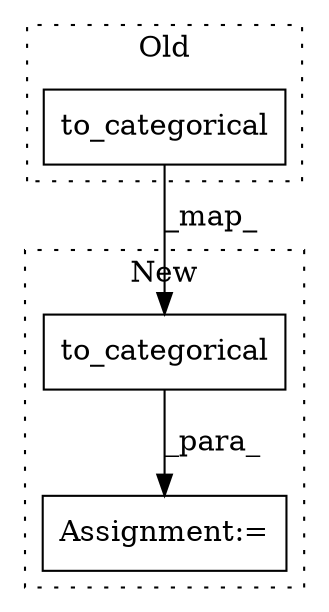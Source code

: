 digraph G {
subgraph cluster0 {
1 [label="to_categorical" a="32" s="5807,5840" l="15,1" shape="box"];
label = "Old";
style="dotted";
}
subgraph cluster1 {
2 [label="to_categorical" a="32" s="5171,5204" l="15,1" shape="box"];
3 [label="Assignment:=" a="7" s="5222" l="1" shape="box"];
label = "New";
style="dotted";
}
1 -> 2 [label="_map_"];
2 -> 3 [label="_para_"];
}
